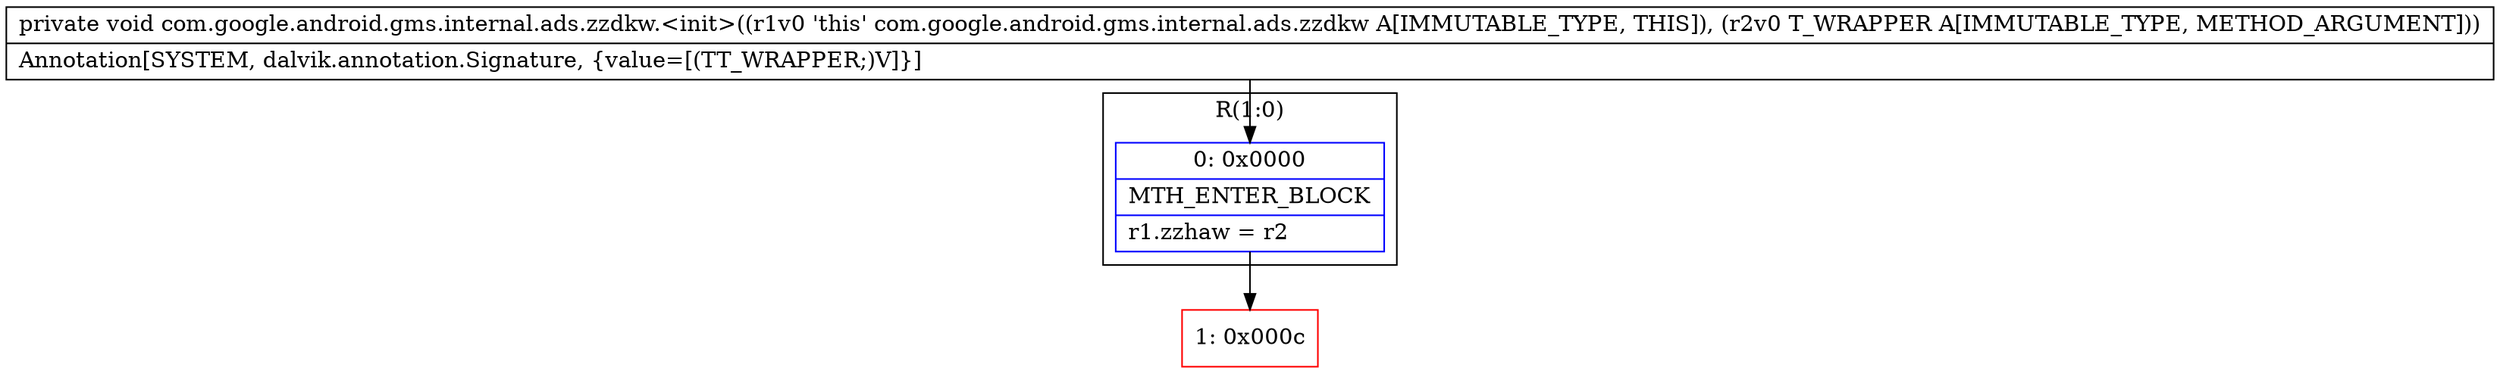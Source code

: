 digraph "CFG forcom.google.android.gms.internal.ads.zzdkw.\<init\>(Lcom\/google\/android\/gms\/internal\/ads\/zzdkx;)V" {
subgraph cluster_Region_2135372649 {
label = "R(1:0)";
node [shape=record,color=blue];
Node_0 [shape=record,label="{0\:\ 0x0000|MTH_ENTER_BLOCK\l|r1.zzhaw = r2\l}"];
}
Node_1 [shape=record,color=red,label="{1\:\ 0x000c}"];
MethodNode[shape=record,label="{private void com.google.android.gms.internal.ads.zzdkw.\<init\>((r1v0 'this' com.google.android.gms.internal.ads.zzdkw A[IMMUTABLE_TYPE, THIS]), (r2v0 T_WRAPPER A[IMMUTABLE_TYPE, METHOD_ARGUMENT]))  | Annotation[SYSTEM, dalvik.annotation.Signature, \{value=[(TT_WRAPPER;)V]\}]\l}"];
MethodNode -> Node_0;
Node_0 -> Node_1;
}

